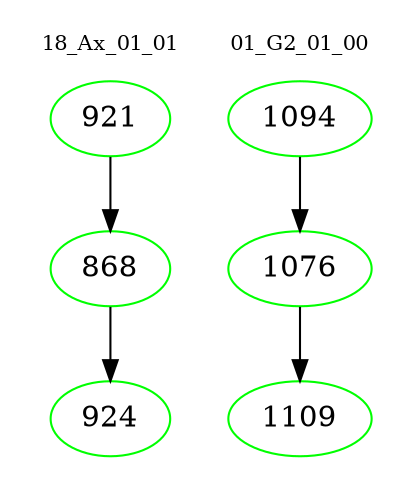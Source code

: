 digraph{
subgraph cluster_0 {
color = white
label = "18_Ax_01_01";
fontsize=10;
T0_921 [label="921", color="green"]
T0_921 -> T0_868 [color="black"]
T0_868 [label="868", color="green"]
T0_868 -> T0_924 [color="black"]
T0_924 [label="924", color="green"]
}
subgraph cluster_1 {
color = white
label = "01_G2_01_00";
fontsize=10;
T1_1094 [label="1094", color="green"]
T1_1094 -> T1_1076 [color="black"]
T1_1076 [label="1076", color="green"]
T1_1076 -> T1_1109 [color="black"]
T1_1109 [label="1109", color="green"]
}
}
